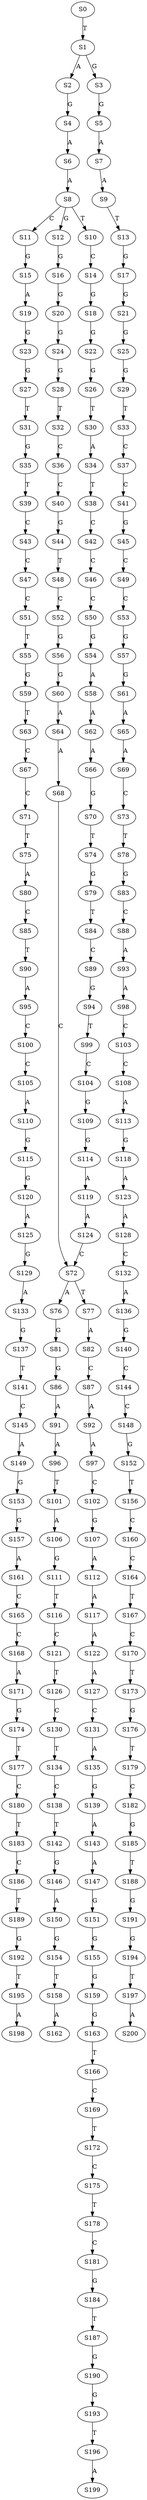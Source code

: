 strict digraph  {
	S0 -> S1 [ label = T ];
	S1 -> S2 [ label = A ];
	S1 -> S3 [ label = G ];
	S2 -> S4 [ label = G ];
	S3 -> S5 [ label = G ];
	S4 -> S6 [ label = A ];
	S5 -> S7 [ label = A ];
	S6 -> S8 [ label = A ];
	S7 -> S9 [ label = A ];
	S8 -> S10 [ label = T ];
	S8 -> S11 [ label = C ];
	S8 -> S12 [ label = G ];
	S9 -> S13 [ label = T ];
	S10 -> S14 [ label = C ];
	S11 -> S15 [ label = G ];
	S12 -> S16 [ label = G ];
	S13 -> S17 [ label = G ];
	S14 -> S18 [ label = G ];
	S15 -> S19 [ label = A ];
	S16 -> S20 [ label = G ];
	S17 -> S21 [ label = G ];
	S18 -> S22 [ label = G ];
	S19 -> S23 [ label = G ];
	S20 -> S24 [ label = G ];
	S21 -> S25 [ label = G ];
	S22 -> S26 [ label = G ];
	S23 -> S27 [ label = G ];
	S24 -> S28 [ label = G ];
	S25 -> S29 [ label = G ];
	S26 -> S30 [ label = T ];
	S27 -> S31 [ label = T ];
	S28 -> S32 [ label = T ];
	S29 -> S33 [ label = T ];
	S30 -> S34 [ label = A ];
	S31 -> S35 [ label = G ];
	S32 -> S36 [ label = C ];
	S33 -> S37 [ label = C ];
	S34 -> S38 [ label = T ];
	S35 -> S39 [ label = T ];
	S36 -> S40 [ label = C ];
	S37 -> S41 [ label = C ];
	S38 -> S42 [ label = C ];
	S39 -> S43 [ label = C ];
	S40 -> S44 [ label = G ];
	S41 -> S45 [ label = G ];
	S42 -> S46 [ label = C ];
	S43 -> S47 [ label = C ];
	S44 -> S48 [ label = T ];
	S45 -> S49 [ label = C ];
	S46 -> S50 [ label = C ];
	S47 -> S51 [ label = C ];
	S48 -> S52 [ label = C ];
	S49 -> S53 [ label = C ];
	S50 -> S54 [ label = G ];
	S51 -> S55 [ label = T ];
	S52 -> S56 [ label = G ];
	S53 -> S57 [ label = G ];
	S54 -> S58 [ label = A ];
	S55 -> S59 [ label = G ];
	S56 -> S60 [ label = G ];
	S57 -> S61 [ label = G ];
	S58 -> S62 [ label = A ];
	S59 -> S63 [ label = T ];
	S60 -> S64 [ label = A ];
	S61 -> S65 [ label = A ];
	S62 -> S66 [ label = A ];
	S63 -> S67 [ label = C ];
	S64 -> S68 [ label = A ];
	S65 -> S69 [ label = A ];
	S66 -> S70 [ label = G ];
	S67 -> S71 [ label = C ];
	S68 -> S72 [ label = C ];
	S69 -> S73 [ label = C ];
	S70 -> S74 [ label = T ];
	S71 -> S75 [ label = T ];
	S72 -> S76 [ label = A ];
	S72 -> S77 [ label = T ];
	S73 -> S78 [ label = T ];
	S74 -> S79 [ label = G ];
	S75 -> S80 [ label = A ];
	S76 -> S81 [ label = G ];
	S77 -> S82 [ label = A ];
	S78 -> S83 [ label = G ];
	S79 -> S84 [ label = T ];
	S80 -> S85 [ label = C ];
	S81 -> S86 [ label = G ];
	S82 -> S87 [ label = C ];
	S83 -> S88 [ label = C ];
	S84 -> S89 [ label = C ];
	S85 -> S90 [ label = T ];
	S86 -> S91 [ label = A ];
	S87 -> S92 [ label = A ];
	S88 -> S93 [ label = A ];
	S89 -> S94 [ label = G ];
	S90 -> S95 [ label = A ];
	S91 -> S96 [ label = A ];
	S92 -> S97 [ label = A ];
	S93 -> S98 [ label = A ];
	S94 -> S99 [ label = T ];
	S95 -> S100 [ label = C ];
	S96 -> S101 [ label = T ];
	S97 -> S102 [ label = C ];
	S98 -> S103 [ label = C ];
	S99 -> S104 [ label = C ];
	S100 -> S105 [ label = C ];
	S101 -> S106 [ label = A ];
	S102 -> S107 [ label = G ];
	S103 -> S108 [ label = C ];
	S104 -> S109 [ label = G ];
	S105 -> S110 [ label = A ];
	S106 -> S111 [ label = G ];
	S107 -> S112 [ label = A ];
	S108 -> S113 [ label = A ];
	S109 -> S114 [ label = G ];
	S110 -> S115 [ label = G ];
	S111 -> S116 [ label = T ];
	S112 -> S117 [ label = A ];
	S113 -> S118 [ label = G ];
	S114 -> S119 [ label = A ];
	S115 -> S120 [ label = G ];
	S116 -> S121 [ label = C ];
	S117 -> S122 [ label = A ];
	S118 -> S123 [ label = A ];
	S119 -> S124 [ label = A ];
	S120 -> S125 [ label = A ];
	S121 -> S126 [ label = T ];
	S122 -> S127 [ label = A ];
	S123 -> S128 [ label = A ];
	S124 -> S72 [ label = C ];
	S125 -> S129 [ label = G ];
	S126 -> S130 [ label = C ];
	S127 -> S131 [ label = C ];
	S128 -> S132 [ label = C ];
	S129 -> S133 [ label = A ];
	S130 -> S134 [ label = T ];
	S131 -> S135 [ label = A ];
	S132 -> S136 [ label = A ];
	S133 -> S137 [ label = G ];
	S134 -> S138 [ label = C ];
	S135 -> S139 [ label = G ];
	S136 -> S140 [ label = G ];
	S137 -> S141 [ label = T ];
	S138 -> S142 [ label = T ];
	S139 -> S143 [ label = A ];
	S140 -> S144 [ label = C ];
	S141 -> S145 [ label = C ];
	S142 -> S146 [ label = G ];
	S143 -> S147 [ label = A ];
	S144 -> S148 [ label = C ];
	S145 -> S149 [ label = A ];
	S146 -> S150 [ label = A ];
	S147 -> S151 [ label = G ];
	S148 -> S152 [ label = G ];
	S149 -> S153 [ label = G ];
	S150 -> S154 [ label = G ];
	S151 -> S155 [ label = G ];
	S152 -> S156 [ label = T ];
	S153 -> S157 [ label = G ];
	S154 -> S158 [ label = T ];
	S155 -> S159 [ label = G ];
	S156 -> S160 [ label = C ];
	S157 -> S161 [ label = A ];
	S158 -> S162 [ label = A ];
	S159 -> S163 [ label = G ];
	S160 -> S164 [ label = C ];
	S161 -> S165 [ label = C ];
	S163 -> S166 [ label = T ];
	S164 -> S167 [ label = T ];
	S165 -> S168 [ label = C ];
	S166 -> S169 [ label = C ];
	S167 -> S170 [ label = C ];
	S168 -> S171 [ label = A ];
	S169 -> S172 [ label = T ];
	S170 -> S173 [ label = T ];
	S171 -> S174 [ label = G ];
	S172 -> S175 [ label = C ];
	S173 -> S176 [ label = G ];
	S174 -> S177 [ label = T ];
	S175 -> S178 [ label = T ];
	S176 -> S179 [ label = T ];
	S177 -> S180 [ label = C ];
	S178 -> S181 [ label = C ];
	S179 -> S182 [ label = C ];
	S180 -> S183 [ label = T ];
	S181 -> S184 [ label = G ];
	S182 -> S185 [ label = G ];
	S183 -> S186 [ label = C ];
	S184 -> S187 [ label = T ];
	S185 -> S188 [ label = T ];
	S186 -> S189 [ label = T ];
	S187 -> S190 [ label = G ];
	S188 -> S191 [ label = G ];
	S189 -> S192 [ label = G ];
	S190 -> S193 [ label = G ];
	S191 -> S194 [ label = G ];
	S192 -> S195 [ label = T ];
	S193 -> S196 [ label = T ];
	S194 -> S197 [ label = T ];
	S195 -> S198 [ label = A ];
	S196 -> S199 [ label = A ];
	S197 -> S200 [ label = A ];
}
